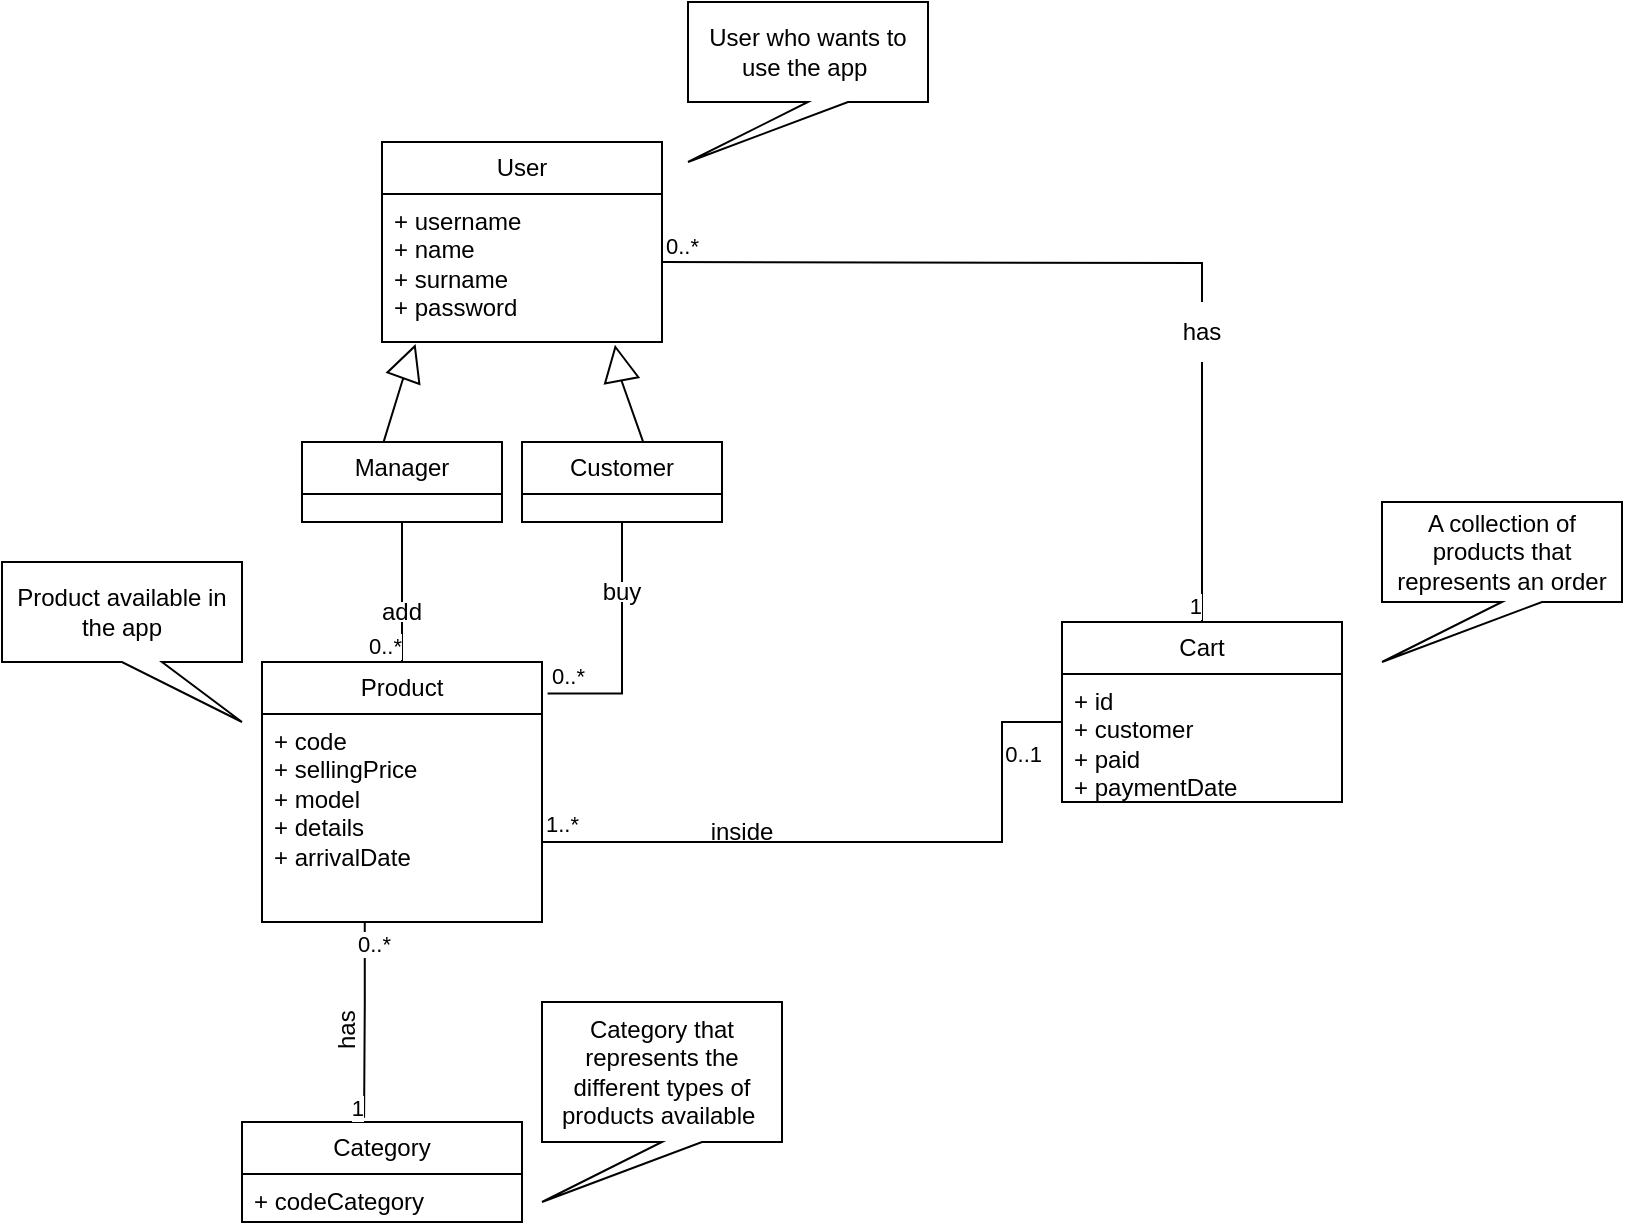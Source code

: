<mxfile version="24.2.7" type="device">
  <diagram name="Pagina-1" id="eyBh3gkAwmocTufgaqOA">
    <mxGraphModel dx="1887" dy="673" grid="1" gridSize="10" guides="1" tooltips="1" connect="1" arrows="1" fold="1" page="1" pageScale="1" pageWidth="827" pageHeight="1169" math="0" shadow="0">
      <root>
        <mxCell id="0" />
        <mxCell id="1" parent="0" />
        <mxCell id="jbU1tyUAVSinDJjQ-zEJ-10" value="User" style="swimlane;fontStyle=0;childLayout=stackLayout;horizontal=1;startSize=26;fillColor=none;horizontalStack=0;resizeParent=1;resizeParentMax=0;resizeLast=0;collapsible=1;marginBottom=0;whiteSpace=wrap;html=1;" vertex="1" parent="1">
          <mxGeometry x="140" y="80" width="140" height="100" as="geometry" />
        </mxCell>
        <mxCell id="jbU1tyUAVSinDJjQ-zEJ-11" value="+ username&lt;div&gt;+ name&lt;/div&gt;&lt;div&gt;+ surname&lt;/div&gt;&lt;div&gt;+ password&lt;/div&gt;" style="text;strokeColor=none;fillColor=none;align=left;verticalAlign=top;spacingLeft=4;spacingRight=4;overflow=hidden;rotatable=0;points=[[0,0.5],[1,0.5]];portConstraint=eastwest;whiteSpace=wrap;html=1;" vertex="1" parent="jbU1tyUAVSinDJjQ-zEJ-10">
          <mxGeometry y="26" width="140" height="74" as="geometry" />
        </mxCell>
        <mxCell id="jbU1tyUAVSinDJjQ-zEJ-26" value="Customer" style="swimlane;fontStyle=0;childLayout=stackLayout;horizontal=1;startSize=26;fillColor=none;horizontalStack=0;resizeParent=1;resizeParentMax=0;resizeLast=0;collapsible=1;marginBottom=0;whiteSpace=wrap;html=1;" vertex="1" parent="1">
          <mxGeometry x="210" y="230" width="100" height="40" as="geometry" />
        </mxCell>
        <mxCell id="jbU1tyUAVSinDJjQ-zEJ-27" value="Manager" style="swimlane;fontStyle=0;childLayout=stackLayout;horizontal=1;startSize=26;fillColor=none;horizontalStack=0;resizeParent=1;resizeParentMax=0;resizeLast=0;collapsible=1;marginBottom=0;whiteSpace=wrap;html=1;" vertex="1" parent="1">
          <mxGeometry x="100" y="230" width="100" height="40" as="geometry" />
        </mxCell>
        <mxCell id="jbU1tyUAVSinDJjQ-zEJ-35" value="Product" style="swimlane;fontStyle=0;childLayout=stackLayout;horizontal=1;startSize=26;fillColor=none;horizontalStack=0;resizeParent=1;resizeParentMax=0;resizeLast=0;collapsible=1;marginBottom=0;whiteSpace=wrap;html=1;" vertex="1" parent="1">
          <mxGeometry x="80" y="340" width="140" height="130" as="geometry" />
        </mxCell>
        <mxCell id="jbU1tyUAVSinDJjQ-zEJ-36" value="+ code&lt;div&gt;+ sellingPrice&lt;/div&gt;&lt;div&gt;+ model&lt;/div&gt;&lt;div&gt;+ details&lt;/div&gt;&lt;div&gt;+ arrivalDate&lt;/div&gt;" style="text;strokeColor=none;fillColor=none;align=left;verticalAlign=top;spacingLeft=4;spacingRight=4;overflow=hidden;rotatable=0;points=[[0,0.5],[1,0.5]];portConstraint=eastwest;whiteSpace=wrap;html=1;" vertex="1" parent="jbU1tyUAVSinDJjQ-zEJ-35">
          <mxGeometry y="26" width="140" height="104" as="geometry" />
        </mxCell>
        <mxCell id="jbU1tyUAVSinDJjQ-zEJ-37" value="" style="endArrow=block;endSize=16;endFill=0;html=1;rounded=0;exitX=0.407;exitY=0.008;exitDx=0;exitDy=0;exitPerimeter=0;entryX=0.12;entryY=1.014;entryDx=0;entryDy=0;entryPerimeter=0;" edge="1" parent="1" source="jbU1tyUAVSinDJjQ-zEJ-27" target="jbU1tyUAVSinDJjQ-zEJ-11">
          <mxGeometry width="160" relative="1" as="geometry">
            <mxPoint x="140" y="200.23" as="sourcePoint" />
            <mxPoint x="230" y="200.0" as="targetPoint" />
            <Array as="points">
              <mxPoint x="150" y="200.0" />
            </Array>
          </mxGeometry>
        </mxCell>
        <mxCell id="jbU1tyUAVSinDJjQ-zEJ-38" value="" style="endArrow=block;endSize=16;endFill=0;html=1;rounded=0;exitX=0.607;exitY=0.007;exitDx=0;exitDy=0;exitPerimeter=0;entryX=0.832;entryY=1.019;entryDx=0;entryDy=0;entryPerimeter=0;" edge="1" parent="1" source="jbU1tyUAVSinDJjQ-zEJ-26" target="jbU1tyUAVSinDJjQ-zEJ-11">
          <mxGeometry width="160" relative="1" as="geometry">
            <mxPoint x="250" y="230" as="sourcePoint" />
            <mxPoint x="267" y="181" as="targetPoint" />
            <Array as="points">
              <mxPoint x="260" y="200" />
            </Array>
          </mxGeometry>
        </mxCell>
        <mxCell id="jbU1tyUAVSinDJjQ-zEJ-40" value="" style="endArrow=none;html=1;edgeStyle=orthogonalEdgeStyle;rounded=0;exitX=0.5;exitY=1;exitDx=0;exitDy=0;entryX=0.5;entryY=0;entryDx=0;entryDy=0;" edge="1" parent="1" source="jbU1tyUAVSinDJjQ-zEJ-43" target="jbU1tyUAVSinDJjQ-zEJ-35">
          <mxGeometry relative="1" as="geometry">
            <mxPoint x="280" y="360" as="sourcePoint" />
            <mxPoint x="440" y="360" as="targetPoint" />
          </mxGeometry>
        </mxCell>
        <mxCell id="jbU1tyUAVSinDJjQ-zEJ-42" value="0..*" style="edgeLabel;resizable=0;html=1;align=right;verticalAlign=bottom;" connectable="0" vertex="1" parent="jbU1tyUAVSinDJjQ-zEJ-40">
          <mxGeometry x="1" relative="1" as="geometry" />
        </mxCell>
        <mxCell id="jbU1tyUAVSinDJjQ-zEJ-50" value="" style="endArrow=none;html=1;edgeStyle=orthogonalEdgeStyle;rounded=0;exitX=0.5;exitY=1;exitDx=0;exitDy=0;entryX=0.5;entryY=0;entryDx=0;entryDy=0;" edge="1" parent="1" source="jbU1tyUAVSinDJjQ-zEJ-27" target="jbU1tyUAVSinDJjQ-zEJ-43">
          <mxGeometry relative="1" as="geometry">
            <mxPoint x="150" y="270" as="sourcePoint" />
            <mxPoint x="150" y="340" as="targetPoint" />
          </mxGeometry>
        </mxCell>
        <mxCell id="jbU1tyUAVSinDJjQ-zEJ-43" value="add" style="text;html=1;align=center;verticalAlign=middle;whiteSpace=wrap;rounded=0;rotation=0;" vertex="1" parent="1">
          <mxGeometry x="135" y="310" width="30" height="10" as="geometry" />
        </mxCell>
        <mxCell id="jbU1tyUAVSinDJjQ-zEJ-59" value="" style="endArrow=none;html=1;edgeStyle=orthogonalEdgeStyle;rounded=0;exitX=0.5;exitY=0;exitDx=0;exitDy=0;" edge="1" parent="1" source="jbU1tyUAVSinDJjQ-zEJ-62">
          <mxGeometry relative="1" as="geometry">
            <mxPoint x="140" y="330" as="sourcePoint" />
            <mxPoint x="260" y="270" as="targetPoint" />
          </mxGeometry>
        </mxCell>
        <mxCell id="jbU1tyUAVSinDJjQ-zEJ-63" value="" style="endArrow=none;html=1;edgeStyle=orthogonalEdgeStyle;rounded=0;exitX=1.02;exitY=0.121;exitDx=0;exitDy=0;exitPerimeter=0;" edge="1" parent="1" source="jbU1tyUAVSinDJjQ-zEJ-35" target="jbU1tyUAVSinDJjQ-zEJ-62">
          <mxGeometry relative="1" as="geometry">
            <mxPoint x="223" y="356" as="sourcePoint" />
            <mxPoint x="260" y="270" as="targetPoint" />
          </mxGeometry>
        </mxCell>
        <mxCell id="jbU1tyUAVSinDJjQ-zEJ-64" value="0..*" style="edgeLabel;resizable=0;html=1;align=left;verticalAlign=bottom;" connectable="0" vertex="1" parent="jbU1tyUAVSinDJjQ-zEJ-63">
          <mxGeometry x="-1" relative="1" as="geometry" />
        </mxCell>
        <mxCell id="jbU1tyUAVSinDJjQ-zEJ-62" value="buy" style="text;html=1;align=center;verticalAlign=middle;whiteSpace=wrap;rounded=0;rotation=0;" vertex="1" parent="1">
          <mxGeometry x="245" y="300" width="30" height="10" as="geometry" />
        </mxCell>
        <mxCell id="jbU1tyUAVSinDJjQ-zEJ-65" value="Cart" style="swimlane;fontStyle=0;childLayout=stackLayout;horizontal=1;startSize=26;fillColor=none;horizontalStack=0;resizeParent=1;resizeParentMax=0;resizeLast=0;collapsible=1;marginBottom=0;whiteSpace=wrap;html=1;" vertex="1" parent="1">
          <mxGeometry x="480" y="320" width="140" height="90" as="geometry" />
        </mxCell>
        <mxCell id="jbU1tyUAVSinDJjQ-zEJ-66" value="+ id&lt;div&gt;+ customer&lt;/div&gt;&lt;div&gt;+ paid&lt;/div&gt;&lt;div&gt;+ paymentDate&lt;/div&gt;" style="text;strokeColor=none;fillColor=none;align=left;verticalAlign=top;spacingLeft=4;spacingRight=4;overflow=hidden;rotatable=0;points=[[0,0.5],[1,0.5]];portConstraint=eastwest;whiteSpace=wrap;html=1;" vertex="1" parent="jbU1tyUAVSinDJjQ-zEJ-65">
          <mxGeometry y="26" width="140" height="64" as="geometry" />
        </mxCell>
        <mxCell id="jbU1tyUAVSinDJjQ-zEJ-67" value="" style="endArrow=none;html=1;edgeStyle=orthogonalEdgeStyle;rounded=0;entryX=0;entryY=0.762;entryDx=0;entryDy=0;entryPerimeter=0;" edge="1" parent="1" target="jbU1tyUAVSinDJjQ-zEJ-66">
          <mxGeometry relative="1" as="geometry">
            <mxPoint x="220" y="404.67" as="sourcePoint" />
            <mxPoint x="550" y="370" as="targetPoint" />
            <Array as="points">
              <mxPoint x="220" y="430" />
              <mxPoint x="450" y="430" />
              <mxPoint x="450" y="370" />
            </Array>
          </mxGeometry>
        </mxCell>
        <mxCell id="jbU1tyUAVSinDJjQ-zEJ-68" value="1..*" style="edgeLabel;resizable=0;html=1;align=left;verticalAlign=bottom;" connectable="0" vertex="1" parent="jbU1tyUAVSinDJjQ-zEJ-67">
          <mxGeometry x="-1" relative="1" as="geometry">
            <mxPoint y="25" as="offset" />
          </mxGeometry>
        </mxCell>
        <mxCell id="jbU1tyUAVSinDJjQ-zEJ-69" value="0..1" style="edgeLabel;resizable=0;html=1;align=right;verticalAlign=bottom;" connectable="0" vertex="1" parent="jbU1tyUAVSinDJjQ-zEJ-67">
          <mxGeometry x="1" relative="1" as="geometry">
            <mxPoint x="-10" as="offset" />
          </mxGeometry>
        </mxCell>
        <mxCell id="jbU1tyUAVSinDJjQ-zEJ-72" value="" style="endArrow=none;html=1;edgeStyle=orthogonalEdgeStyle;rounded=0;entryX=0.5;entryY=0;entryDx=0;entryDy=0;" edge="1" parent="1" source="jbU1tyUAVSinDJjQ-zEJ-75" target="jbU1tyUAVSinDJjQ-zEJ-65">
          <mxGeometry relative="1" as="geometry">
            <mxPoint x="280" y="140" as="sourcePoint" />
            <mxPoint x="460" y="140" as="targetPoint" />
          </mxGeometry>
        </mxCell>
        <mxCell id="jbU1tyUAVSinDJjQ-zEJ-74" value="1" style="edgeLabel;resizable=0;html=1;align=right;verticalAlign=bottom;" connectable="0" vertex="1" parent="jbU1tyUAVSinDJjQ-zEJ-72">
          <mxGeometry x="1" relative="1" as="geometry" />
        </mxCell>
        <mxCell id="jbU1tyUAVSinDJjQ-zEJ-76" value="" style="endArrow=none;html=1;edgeStyle=orthogonalEdgeStyle;rounded=0;entryX=0.5;entryY=0;entryDx=0;entryDy=0;" edge="1" parent="1" target="jbU1tyUAVSinDJjQ-zEJ-75">
          <mxGeometry relative="1" as="geometry">
            <mxPoint x="280" y="140" as="sourcePoint" />
            <mxPoint x="550" y="320" as="targetPoint" />
          </mxGeometry>
        </mxCell>
        <mxCell id="jbU1tyUAVSinDJjQ-zEJ-77" value="0..*" style="edgeLabel;resizable=0;html=1;align=left;verticalAlign=bottom;" connectable="0" vertex="1" parent="jbU1tyUAVSinDJjQ-zEJ-76">
          <mxGeometry x="-1" relative="1" as="geometry" />
        </mxCell>
        <mxCell id="jbU1tyUAVSinDJjQ-zEJ-75" value="has" style="text;html=1;align=center;verticalAlign=middle;whiteSpace=wrap;rounded=0;" vertex="1" parent="1">
          <mxGeometry x="520" y="160" width="60" height="30" as="geometry" />
        </mxCell>
        <mxCell id="jbU1tyUAVSinDJjQ-zEJ-92" value="inside" style="text;html=1;align=center;verticalAlign=middle;whiteSpace=wrap;rounded=0;" vertex="1" parent="1">
          <mxGeometry x="290" y="410" width="60" height="30" as="geometry" />
        </mxCell>
        <mxCell id="jbU1tyUAVSinDJjQ-zEJ-97" value="Category" style="swimlane;fontStyle=0;childLayout=stackLayout;horizontal=1;startSize=26;fillColor=none;horizontalStack=0;resizeParent=1;resizeParentMax=0;resizeLast=0;collapsible=1;marginBottom=0;whiteSpace=wrap;html=1;" vertex="1" parent="1">
          <mxGeometry x="70" y="570" width="140" height="50" as="geometry" />
        </mxCell>
        <mxCell id="jbU1tyUAVSinDJjQ-zEJ-98" value="+ codeCategory" style="text;strokeColor=none;fillColor=none;align=left;verticalAlign=top;spacingLeft=4;spacingRight=4;overflow=hidden;rotatable=0;points=[[0,0.5],[1,0.5]];portConstraint=eastwest;whiteSpace=wrap;html=1;" vertex="1" parent="jbU1tyUAVSinDJjQ-zEJ-97">
          <mxGeometry y="26" width="140" height="24" as="geometry" />
        </mxCell>
        <mxCell id="jbU1tyUAVSinDJjQ-zEJ-99" value="" style="endArrow=none;html=1;edgeStyle=orthogonalEdgeStyle;rounded=0;entryX=0.436;entryY=-0.042;entryDx=0;entryDy=0;entryPerimeter=0;exitX=0.367;exitY=0.997;exitDx=0;exitDy=0;exitPerimeter=0;" edge="1" parent="1" source="jbU1tyUAVSinDJjQ-zEJ-36" target="jbU1tyUAVSinDJjQ-zEJ-97">
          <mxGeometry relative="1" as="geometry">
            <mxPoint x="131" y="472" as="sourcePoint" />
            <mxPoint x="270" y="510" as="targetPoint" />
            <Array as="points">
              <mxPoint x="131" y="510" />
              <mxPoint x="131" y="510" />
            </Array>
          </mxGeometry>
        </mxCell>
        <mxCell id="jbU1tyUAVSinDJjQ-zEJ-100" value="0..*" style="edgeLabel;resizable=0;html=1;align=left;verticalAlign=bottom;" connectable="0" vertex="1" parent="jbU1tyUAVSinDJjQ-zEJ-99">
          <mxGeometry x="-1" relative="1" as="geometry">
            <mxPoint x="-5" y="20" as="offset" />
          </mxGeometry>
        </mxCell>
        <mxCell id="jbU1tyUAVSinDJjQ-zEJ-101" value="1" style="edgeLabel;resizable=0;html=1;align=right;verticalAlign=bottom;" connectable="0" vertex="1" parent="jbU1tyUAVSinDJjQ-zEJ-99">
          <mxGeometry x="1" relative="1" as="geometry">
            <mxPoint y="4" as="offset" />
          </mxGeometry>
        </mxCell>
        <mxCell id="jbU1tyUAVSinDJjQ-zEJ-102" value="User who wants to use the app&amp;nbsp;" style="shape=callout;whiteSpace=wrap;html=1;perimeter=calloutPerimeter;position2=0;" vertex="1" parent="1">
          <mxGeometry x="293" y="10" width="120" height="80" as="geometry" />
        </mxCell>
        <mxCell id="jbU1tyUAVSinDJjQ-zEJ-103" value="Product available in the app" style="shape=callout;whiteSpace=wrap;html=1;perimeter=calloutPerimeter;position2=1;" vertex="1" parent="1">
          <mxGeometry x="-50" y="290" width="120" height="80" as="geometry" />
        </mxCell>
        <mxCell id="jbU1tyUAVSinDJjQ-zEJ-104" value="A collection of products that represents an order" style="shape=callout;whiteSpace=wrap;html=1;perimeter=calloutPerimeter;position2=0;" vertex="1" parent="1">
          <mxGeometry x="640" y="260" width="120" height="80" as="geometry" />
        </mxCell>
        <mxCell id="jbU1tyUAVSinDJjQ-zEJ-106" value="Category that represents the different types of products available&amp;nbsp;" style="shape=callout;whiteSpace=wrap;html=1;perimeter=calloutPerimeter;position2=0;" vertex="1" parent="1">
          <mxGeometry x="220" y="510" width="120" height="100" as="geometry" />
        </mxCell>
        <mxCell id="jbU1tyUAVSinDJjQ-zEJ-107" value="has" style="text;html=1;align=center;verticalAlign=middle;whiteSpace=wrap;rounded=0;rotation=-90;" vertex="1" parent="1">
          <mxGeometry x="105" y="520" width="35" height="7.69" as="geometry" />
        </mxCell>
      </root>
    </mxGraphModel>
  </diagram>
</mxfile>

